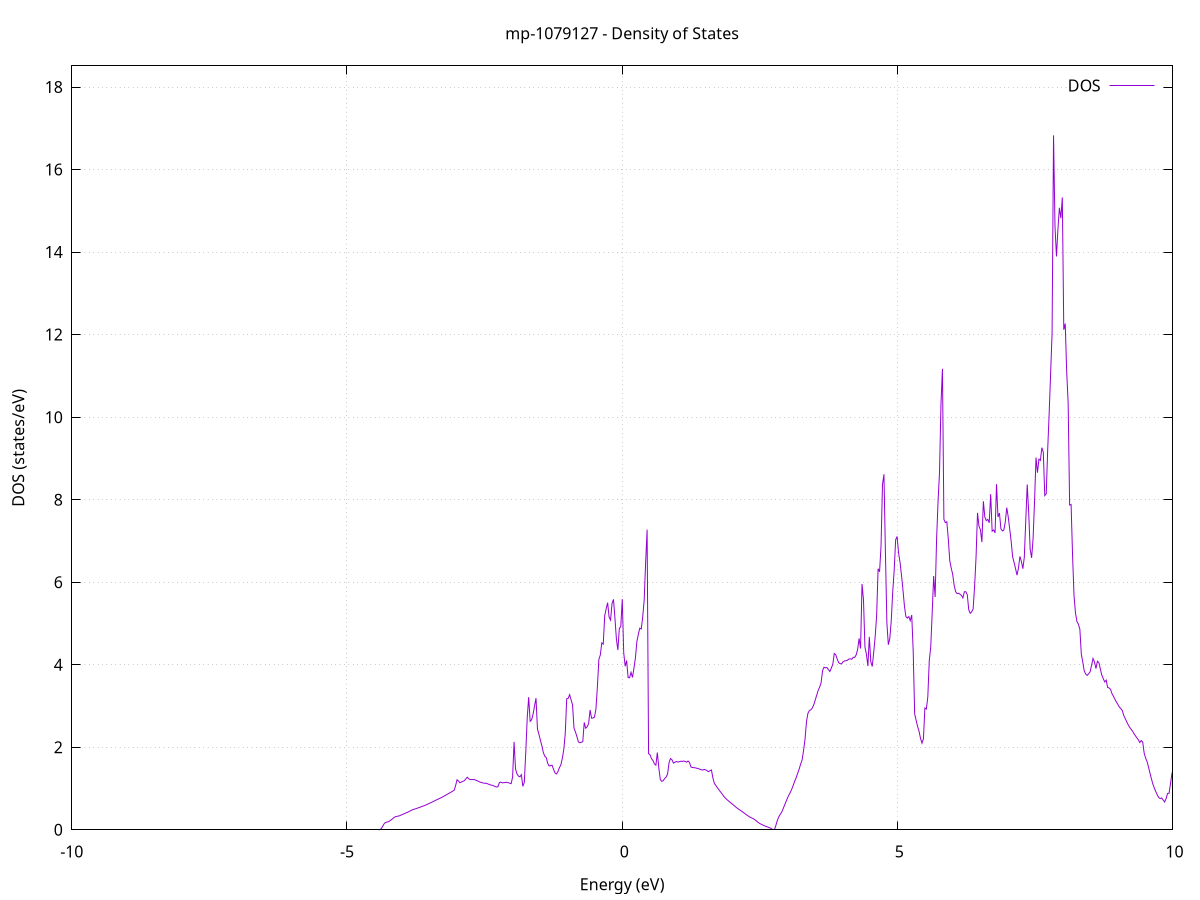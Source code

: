 set title 'mp-1079127 - Density of States'
set xlabel 'Energy (eV)'
set ylabel 'DOS (states/eV)'
set grid
set xrange [-10:10]
set yrange [0:18.513]
set xzeroaxis lt -1
set terminal png size 800,600
set output 'mp-1079127_dos_gnuplot.png'
plot '-' using 1:2 with lines title 'DOS'
-30.600700 0.000000
-30.574100 0.000000
-30.547600 0.000000
-30.521000 0.000000
-30.494400 0.000000
-30.467900 0.000000
-30.441300 0.000000
-30.414700 0.000000
-30.388200 0.000000
-30.361600 0.000000
-30.335000 0.000000
-30.308500 0.000000
-30.281900 0.000000
-30.255300 0.000000
-30.228800 0.000000
-30.202200 0.000000
-30.175700 0.000000
-30.149100 0.000000
-30.122500 0.000000
-30.096000 0.000000
-30.069400 0.000000
-30.042800 0.000000
-30.016300 0.000000
-29.989700 0.000000
-29.963100 0.000000
-29.936600 0.000000
-29.910000 0.000000
-29.883400 0.000000
-29.856900 0.000000
-29.830300 0.000000
-29.803700 0.000000
-29.777200 0.000000
-29.750600 0.000000
-29.724100 0.000000
-29.697500 0.000000
-29.670900 0.000000
-29.644400 0.000000
-29.617800 0.000000
-29.591200 0.000000
-29.564700 0.000000
-29.538100 0.000000
-29.511500 0.000000
-29.485000 0.000000
-29.458400 0.000000
-29.431800 0.000000
-29.405300 0.000000
-29.378700 0.000000
-29.352100 0.000000
-29.325600 0.000000
-29.299000 0.000000
-29.272400 0.000000
-29.245900 0.000000
-29.219300 0.000000
-29.192800 0.000000
-29.166200 0.000000
-29.139600 0.000000
-29.113100 0.000000
-29.086500 0.000000
-29.059900 0.000000
-29.033400 0.000000
-29.006800 0.000000
-28.980200 0.000000
-28.953700 0.000000
-28.927100 0.000000
-28.900500 0.000000
-28.874000 0.000000
-28.847400 0.000000
-28.820800 0.000000
-28.794300 0.000000
-28.767700 0.000000
-28.741200 0.000000
-28.714600 0.000000
-28.688000 0.000000
-28.661500 0.000000
-28.634900 0.000000
-28.608300 0.000000
-28.581800 0.000000
-28.555200 0.000000
-28.528600 0.000000
-28.502100 0.000000
-28.475500 0.000000
-28.448900 0.000000
-28.422400 0.000000
-28.395800 0.000000
-28.369200 0.000000
-28.342700 0.000000
-28.316100 0.000000
-28.289600 0.000000
-28.263000 0.000000
-28.236400 0.000000
-28.209900 0.000000
-28.183300 0.142600
-28.156700 9.800000
-28.130200 18.953000
-28.103600 30.286500
-28.077000 31.082400
-28.050500 36.829400
-28.023900 35.141000
-27.997300 43.321900
-27.970800 50.538000
-27.944200 44.387200
-27.917600 44.848300
-27.891100 30.655800
-27.864500 71.121500
-27.837900 83.865300
-27.811400 89.961700
-27.784800 78.749600
-27.758300 58.322700
-27.731700 19.157300
-27.705100 66.079600
-27.678600 92.275400
-27.652000 0.000000
-27.625400 0.000000
-27.598900 0.000000
-27.572300 0.000000
-27.545700 0.000000
-27.519200 0.000000
-27.492600 0.000000
-27.466000 0.000000
-27.439500 0.000000
-27.412900 0.000000
-27.386300 0.000000
-27.359800 0.000000
-27.333200 0.000000
-27.306700 0.000000
-27.280100 0.000000
-27.253500 0.000000
-27.227000 0.000000
-27.200400 0.000000
-27.173800 0.000000
-27.147300 0.000000
-27.120700 0.000000
-27.094100 0.000000
-27.067600 0.000000
-27.041000 0.000000
-27.014400 0.000000
-26.987900 0.000000
-26.961300 0.000000
-26.934700 0.000000
-26.908200 0.000000
-26.881600 0.000000
-26.855100 0.000000
-26.828500 0.000000
-26.801900 0.000000
-26.775400 0.000000
-26.748800 0.000000
-26.722200 0.000000
-26.695700 0.000000
-26.669100 0.000000
-26.642500 0.000000
-26.616000 0.000000
-26.589400 0.000000
-26.562800 0.000000
-26.536300 0.000000
-26.509700 0.000000
-26.483100 0.000000
-26.456600 0.000000
-26.430000 0.000000
-26.403400 0.000000
-26.376900 0.000000
-26.350300 0.000000
-26.323800 0.000000
-26.297200 0.000000
-26.270600 0.000000
-26.244100 0.000000
-26.217500 0.000000
-26.190900 0.000000
-26.164400 0.000000
-26.137800 0.000000
-26.111200 0.000000
-26.084700 0.000000
-26.058100 0.000000
-26.031500 0.000000
-26.005000 0.000000
-25.978400 0.000000
-25.951800 0.000000
-25.925300 0.000000
-25.898700 0.000000
-25.872200 0.000000
-25.845600 0.000000
-25.819000 0.000000
-25.792500 0.000000
-25.765900 0.000000
-25.739300 0.000000
-25.712800 0.000000
-25.686200 0.000000
-25.659600 0.000000
-25.633100 0.000000
-25.606500 0.000000
-25.579900 0.000000
-25.553400 0.000000
-25.526800 0.000000
-25.500200 0.000000
-25.473700 0.000000
-25.447100 0.000000
-25.420500 0.000000
-25.394000 0.000000
-25.367400 0.000000
-25.340900 0.000000
-25.314300 0.000000
-25.287700 0.000000
-25.261200 0.000000
-25.234600 0.000000
-25.208000 0.000000
-25.181500 0.000000
-25.154900 0.000000
-25.128300 0.000000
-25.101800 0.000000
-25.075200 0.000000
-25.048600 0.000000
-25.022100 0.000000
-24.995500 0.000000
-24.968900 0.000000
-24.942400 0.000000
-24.915800 0.000000
-24.889300 0.000000
-24.862700 0.000000
-24.836100 0.000000
-24.809600 0.000000
-24.783000 0.000000
-24.756400 0.000000
-24.729900 0.000000
-24.703300 0.000000
-24.676700 0.000000
-24.650200 0.000000
-24.623600 0.000000
-24.597000 0.000000
-24.570500 0.000000
-24.543900 0.000000
-24.517300 0.000000
-24.490800 0.000000
-24.464200 0.000000
-24.437700 0.000000
-24.411100 0.000000
-24.384500 0.000000
-24.358000 0.000000
-24.331400 0.000000
-24.304800 0.000000
-24.278300 0.000000
-24.251700 0.000000
-24.225100 0.000000
-24.198600 0.000000
-24.172000 0.000000
-24.145400 0.000000
-24.118900 0.000000
-24.092300 0.000000
-24.065700 0.000000
-24.039200 0.000000
-24.012600 0.000000
-23.986000 0.000000
-23.959500 0.000000
-23.932900 0.000000
-23.906400 0.000000
-23.879800 0.000000
-23.853200 0.000000
-23.826700 0.000000
-23.800100 0.000000
-23.773500 0.000000
-23.747000 0.000000
-23.720400 0.000000
-23.693800 0.000000
-23.667300 0.000000
-23.640700 0.000000
-23.614100 0.000000
-23.587600 0.000000
-23.561000 0.000000
-23.534400 0.000000
-23.507900 0.000000
-23.481300 0.000000
-23.454800 0.000000
-23.428200 0.000000
-23.401600 0.000000
-23.375100 0.000000
-23.348500 0.000000
-23.321900 0.000000
-23.295400 0.000000
-23.268800 0.000000
-23.242200 0.000000
-23.215700 0.000000
-23.189100 0.000000
-23.162500 0.000000
-23.136000 0.000000
-23.109400 0.000000
-23.082800 0.000000
-23.056300 0.000000
-23.029700 0.000000
-23.003200 0.000000
-22.976600 0.000000
-22.950000 0.000000
-22.923500 0.000000
-22.896900 0.000000
-22.870300 0.000000
-22.843800 0.000000
-22.817200 0.000000
-22.790600 0.000000
-22.764100 0.000000
-22.737500 0.000000
-22.710900 0.000000
-22.684400 0.000000
-22.657800 0.000000
-22.631200 0.000000
-22.604700 0.000000
-22.578100 0.000000
-22.551500 0.000000
-22.525000 0.000000
-22.498400 0.000000
-22.471900 0.000000
-22.445300 0.000000
-22.418700 0.000000
-22.392200 0.000000
-22.365600 0.000000
-22.339000 0.000000
-22.312500 0.000000
-22.285900 0.000000
-22.259300 0.000000
-22.232800 0.000000
-22.206200 0.000000
-22.179600 0.000000
-22.153100 0.000000
-22.126500 0.000000
-22.099900 0.000000
-22.073400 0.000000
-22.046800 0.000000
-22.020300 0.000000
-21.993700 0.000000
-21.967100 0.000000
-21.940600 0.000000
-21.914000 0.000000
-21.887400 0.000000
-21.860900 0.000000
-21.834300 0.000000
-21.807700 0.000000
-21.781200 0.000000
-21.754600 0.000000
-21.728000 0.000000
-21.701500 0.000000
-21.674900 0.000000
-21.648300 0.000000
-21.621800 0.000000
-21.595200 0.000000
-21.568700 0.000000
-21.542100 0.000000
-21.515500 0.000000
-21.489000 0.000000
-21.462400 0.000000
-21.435800 0.000000
-21.409300 0.000000
-21.382700 0.000000
-21.356100 0.000000
-21.329600 0.000000
-21.303000 0.000000
-21.276400 0.000000
-21.249900 0.000000
-21.223300 0.000000
-21.196700 0.000000
-21.170200 0.000000
-21.143600 0.000000
-21.117000 0.000000
-21.090500 0.000000
-21.063900 0.000000
-21.037400 0.000000
-21.010800 0.000000
-20.984200 0.000000
-20.957700 0.000000
-20.931100 0.000000
-20.904500 0.000000
-20.878000 0.000000
-20.851400 0.000000
-20.824800 0.000000
-20.798300 0.000000
-20.771700 0.000000
-20.745100 0.000000
-20.718600 0.000000
-20.692000 0.000000
-20.665400 0.000000
-20.638900 0.000000
-20.612300 0.000000
-20.585800 0.000000
-20.559200 0.000000
-20.532600 0.000000
-20.506100 0.000000
-20.479500 0.000000
-20.452900 0.000000
-20.426400 0.000000
-20.399800 0.000000
-20.373200 0.000000
-20.346700 0.000000
-20.320100 0.000000
-20.293500 0.000000
-20.267000 0.000000
-20.240400 0.000000
-20.213800 0.000000
-20.187300 0.000000
-20.160700 0.000000
-20.134100 0.000000
-20.107600 0.000000
-20.081000 0.000000
-20.054500 0.000000
-20.027900 0.000000
-20.001300 0.000000
-19.974800 0.000000
-19.948200 0.000000
-19.921600 0.000000
-19.895100 0.000000
-19.868500 0.000000
-19.841900 0.000000
-19.815400 0.000000
-19.788800 0.000000
-19.762200 0.000000
-19.735700 0.000000
-19.709100 0.000000
-19.682500 0.000000
-19.656000 0.000000
-19.629400 0.000000
-19.602900 0.000000
-19.576300 0.000000
-19.549700 0.000000
-19.523200 0.000000
-19.496600 0.000000
-19.470000 0.000000
-19.443500 0.000000
-19.416900 0.000000
-19.390300 0.000000
-19.363800 0.000000
-19.337200 0.000000
-19.310600 0.000000
-19.284100 0.000000
-19.257500 0.000000
-19.230900 0.000000
-19.204400 0.000000
-19.177800 0.000000
-19.151300 0.000000
-19.124700 0.000000
-19.098100 0.000000
-19.071600 0.000000
-19.045000 0.000000
-19.018400 0.000000
-18.991900 0.000000
-18.965300 0.000000
-18.938700 0.000000
-18.912200 0.000000
-18.885600 0.000000
-18.859000 0.000000
-18.832500 0.000000
-18.805900 0.000000
-18.779300 0.000000
-18.752800 0.000000
-18.726200 0.000000
-18.699600 0.000000
-18.673100 0.000000
-18.646500 0.000000
-18.620000 0.000000
-18.593400 0.000000
-18.566800 0.000000
-18.540300 0.000000
-18.513700 0.000000
-18.487100 0.000000
-18.460600 0.000000
-18.434000 0.000000
-18.407400 0.000000
-18.380900 0.000000
-18.354300 0.000000
-18.327700 0.000000
-18.301200 0.000000
-18.274600 0.000000
-18.248000 0.000000
-18.221500 0.000000
-18.194900 0.000000
-18.168400 0.000000
-18.141800 0.000000
-18.115200 0.000000
-18.088700 0.000000
-18.062100 0.000000
-18.035500 0.000000
-18.009000 0.000000
-17.982400 0.000000
-17.955800 0.000000
-17.929300 0.000000
-17.902700 0.000000
-17.876100 0.000000
-17.849600 0.000000
-17.823000 0.000000
-17.796400 0.000000
-17.769900 0.000000
-17.743300 0.000000
-17.716800 0.000000
-17.690200 0.000000
-17.663600 0.000000
-17.637100 0.000000
-17.610500 0.000000
-17.583900 0.000000
-17.557400 0.000000
-17.530800 0.000000
-17.504200 0.000000
-17.477700 0.000000
-17.451100 0.000000
-17.424500 0.000000
-17.398000 0.000000
-17.371400 0.000000
-17.344800 0.000000
-17.318300 0.000000
-17.291700 0.000000
-17.265100 0.000000
-17.238600 0.000000
-17.212000 0.000000
-17.185500 0.000000
-17.158900 0.000000
-17.132300 0.000000
-17.105800 0.000000
-17.079200 0.000000
-17.052600 0.000000
-17.026100 0.000000
-16.999500 0.000000
-16.972900 0.000000
-16.946400 0.000000
-16.919800 0.000000
-16.893200 0.000000
-16.866700 0.000000
-16.840100 0.000000
-16.813500 0.000000
-16.787000 0.000000
-16.760400 0.000000
-16.733900 0.000000
-16.707300 0.000000
-16.680700 0.000000
-16.654200 0.000000
-16.627600 0.000000
-16.601000 0.000000
-16.574500 0.000000
-16.547900 0.000000
-16.521300 0.000000
-16.494800 0.000000
-16.468200 0.000000
-16.441600 0.000000
-16.415100 0.000000
-16.388500 0.000000
-16.361900 0.000000
-16.335400 0.000000
-16.308800 0.000000
-16.282200 0.000000
-16.255700 0.000000
-16.229100 0.000000
-16.202600 0.000000
-16.176000 0.000000
-16.149400 0.000000
-16.122900 0.000000
-16.096300 0.000000
-16.069700 0.000000
-16.043200 0.000000
-16.016600 0.000000
-15.990000 0.000000
-15.963500 0.000000
-15.936900 0.000000
-15.910300 0.000000
-15.883800 0.000000
-15.857200 0.000000
-15.830600 0.000000
-15.804100 0.000000
-15.777500 0.000000
-15.751000 0.000000
-15.724400 0.000000
-15.697800 0.000000
-15.671300 0.000000
-15.644700 0.000000
-15.618100 0.000000
-15.591600 0.000000
-15.565000 0.000000
-15.538400 0.000000
-15.511900 0.000000
-15.485300 0.000000
-15.458700 0.000000
-15.432200 0.000000
-15.405600 0.000000
-15.379000 0.000000
-15.352500 0.000000
-15.325900 0.000000
-15.299400 0.000000
-15.272800 0.000000
-15.246200 0.000000
-15.219700 0.000000
-15.193100 0.000000
-15.166500 0.000000
-15.140000 0.000000
-15.113400 0.000000
-15.086800 0.000000
-15.060300 0.000000
-15.033700 0.000000
-15.007100 0.000000
-14.980600 0.000000
-14.954000 0.000000
-14.927400 0.000000
-14.900900 0.000000
-14.874300 0.000000
-14.847700 0.000000
-14.821200 0.000000
-14.794600 0.000000
-14.768100 0.000000
-14.741500 0.000000
-14.714900 0.000000
-14.688400 0.000000
-14.661800 0.000000
-14.635200 0.000000
-14.608700 0.000000
-14.582100 0.000000
-14.555500 0.000000
-14.529000 0.000000
-14.502400 0.000000
-14.475800 0.000000
-14.449300 0.000000
-14.422700 0.000000
-14.396100 0.000000
-14.369600 0.000000
-14.343000 0.000000
-14.316500 0.000000
-14.289900 0.000000
-14.263300 0.000000
-14.236800 0.000000
-14.210200 0.000000
-14.183600 0.000000
-14.157100 0.000000
-14.130500 0.000000
-14.103900 0.000000
-14.077400 0.000000
-14.050800 0.000000
-14.024200 0.000000
-13.997700 0.000000
-13.971100 0.000000
-13.944500 0.000000
-13.918000 0.000000
-13.891400 0.000000
-13.864900 0.000000
-13.838300 0.000000
-13.811700 0.000000
-13.785200 0.000000
-13.758600 0.000000
-13.732000 0.000000
-13.705500 0.000000
-13.678900 0.000000
-13.652300 0.000000
-13.625800 0.000000
-13.599200 0.000000
-13.572600 0.000000
-13.546100 0.000000
-13.519500 0.000000
-13.492900 0.000000
-13.466400 0.000000
-13.439800 0.000000
-13.413200 0.000000
-13.386700 0.000000
-13.360100 0.000000
-13.333600 0.000000
-13.307000 0.000000
-13.280400 0.000000
-13.253900 0.000000
-13.227300 0.000000
-13.200700 0.000000
-13.174200 0.000000
-13.147600 0.000000
-13.121000 0.000000
-13.094500 0.000000
-13.067900 0.000000
-13.041300 0.000000
-13.014800 0.000000
-12.988200 0.000000
-12.961600 0.000000
-12.935100 0.000000
-12.908500 0.000000
-12.882000 0.000000
-12.855400 0.000000
-12.828800 0.000000
-12.802300 0.000000
-12.775700 0.000000
-12.749100 0.000000
-12.722600 0.000000
-12.696000 0.000000
-12.669400 0.000000
-12.642900 0.000000
-12.616300 0.000000
-12.589700 0.000000
-12.563200 0.000000
-12.536600 0.000000
-12.510000 0.000000
-12.483500 0.000000
-12.456900 0.000000
-12.430400 0.000000
-12.403800 0.000000
-12.377200 0.000000
-12.350700 0.000000
-12.324100 0.000000
-12.297500 0.000000
-12.271000 0.000000
-12.244400 0.000000
-12.217800 0.000000
-12.191300 0.000000
-12.164700 0.000000
-12.138100 0.000000
-12.111600 0.000000
-12.085000 0.000000
-12.058400 0.000000
-12.031900 0.000000
-12.005300 0.000000
-11.978700 0.000000
-11.952200 0.000000
-11.925600 0.000000
-11.899100 0.000000
-11.872500 0.000000
-11.845900 0.000000
-11.819400 0.000000
-11.792800 0.000000
-11.766200 0.000000
-11.739700 0.000000
-11.713100 0.000000
-11.686500 0.000000
-11.660000 0.000000
-11.633400 0.000000
-11.606800 0.000000
-11.580300 0.000000
-11.553700 0.000000
-11.527100 0.000000
-11.500600 0.000000
-11.474000 0.000000
-11.447500 0.000000
-11.420900 0.000000
-11.394300 0.000000
-11.367800 0.000000
-11.341200 0.000000
-11.314600 0.000000
-11.288100 0.000000
-11.261500 0.000000
-11.234900 0.000000
-11.208400 0.000000
-11.181800 0.000000
-11.155200 0.000000
-11.128700 0.000000
-11.102100 0.000000
-11.075500 0.000000
-11.049000 0.000000
-11.022400 0.000000
-10.995800 0.000000
-10.969300 0.000000
-10.942700 0.000000
-10.916200 0.000000
-10.889600 0.000000
-10.863000 0.000000
-10.836500 0.000000
-10.809900 0.000000
-10.783300 0.000000
-10.756800 0.000000
-10.730200 0.000000
-10.703600 0.000000
-10.677100 0.000000
-10.650500 0.000000
-10.623900 0.000000
-10.597400 0.000000
-10.570800 0.000000
-10.544200 0.000000
-10.517700 0.000000
-10.491100 0.000000
-10.464600 0.000000
-10.438000 0.000000
-10.411400 0.000000
-10.384900 0.000000
-10.358300 0.000000
-10.331700 0.000000
-10.305200 0.000000
-10.278600 0.000000
-10.252000 0.000000
-10.225500 0.000000
-10.198900 0.000000
-10.172300 0.000000
-10.145800 0.000000
-10.119200 0.000000
-10.092600 0.000000
-10.066100 0.000000
-10.039500 0.000000
-10.013000 0.000000
-9.986400 0.000000
-9.959800 0.000000
-9.933300 0.000000
-9.906700 0.000000
-9.880100 0.000000
-9.853600 0.000000
-9.827000 0.000000
-9.800400 0.000000
-9.773900 0.000000
-9.747300 0.000000
-9.720700 0.000000
-9.694200 0.000000
-9.667600 0.000000
-9.641000 0.000000
-9.614500 0.000000
-9.587900 0.000000
-9.561300 0.000000
-9.534800 0.000000
-9.508200 0.000000
-9.481700 0.000000
-9.455100 0.000000
-9.428500 0.000000
-9.402000 0.000000
-9.375400 0.000000
-9.348800 0.000000
-9.322300 0.000000
-9.295700 0.000000
-9.269100 0.000000
-9.242600 0.000000
-9.216000 0.000000
-9.189400 0.000000
-9.162900 0.000000
-9.136300 0.000000
-9.109700 0.000000
-9.083200 0.000000
-9.056600 0.000000
-9.030100 0.000000
-9.003500 0.000000
-8.976900 0.000000
-8.950400 0.000000
-8.923800 0.000000
-8.897200 0.000000
-8.870700 0.000000
-8.844100 0.000000
-8.817500 0.000000
-8.791000 0.000000
-8.764400 0.000000
-8.737800 0.000000
-8.711300 0.000000
-8.684700 0.000000
-8.658100 0.000000
-8.631600 0.000000
-8.605000 0.000000
-8.578500 0.000000
-8.551900 0.000000
-8.525300 0.000000
-8.498800 0.000000
-8.472200 0.000000
-8.445600 0.000000
-8.419100 0.000000
-8.392500 0.000000
-8.365900 0.000000
-8.339400 0.000000
-8.312800 0.000000
-8.286200 0.000000
-8.259700 0.000000
-8.233100 0.000000
-8.206500 0.000000
-8.180000 0.000000
-8.153400 0.000000
-8.126800 0.000000
-8.100300 0.000000
-8.073700 0.000000
-8.047200 0.000000
-8.020600 0.000000
-7.994000 0.000000
-7.967500 0.000000
-7.940900 0.000000
-7.914300 0.000000
-7.887800 0.000000
-7.861200 0.000000
-7.834600 0.000000
-7.808100 0.000000
-7.781500 0.000000
-7.754900 0.000000
-7.728400 0.000000
-7.701800 0.000000
-7.675200 0.000000
-7.648700 0.000000
-7.622100 0.000000
-7.595600 0.000000
-7.569000 0.000000
-7.542400 0.000000
-7.515900 0.000000
-7.489300 0.000000
-7.462700 0.000000
-7.436200 0.000000
-7.409600 0.000000
-7.383000 0.000000
-7.356500 0.000000
-7.329900 0.000000
-7.303300 0.000000
-7.276800 0.000000
-7.250200 0.000000
-7.223600 0.000000
-7.197100 0.000000
-7.170500 0.000000
-7.143900 0.000000
-7.117400 0.000000
-7.090800 0.000000
-7.064300 0.000000
-7.037700 0.000000
-7.011100 0.000000
-6.984600 0.000000
-6.958000 0.000000
-6.931400 0.000000
-6.904900 0.000000
-6.878300 0.000000
-6.851700 0.000000
-6.825200 0.000000
-6.798600 0.000000
-6.772000 0.000000
-6.745500 0.000000
-6.718900 0.000000
-6.692300 0.000000
-6.665800 0.000000
-6.639200 0.000000
-6.612700 0.000000
-6.586100 0.000000
-6.559500 0.000000
-6.533000 0.000000
-6.506400 0.000000
-6.479800 0.000000
-6.453300 0.000000
-6.426700 0.000000
-6.400100 0.000000
-6.373600 0.000000
-6.347000 0.000000
-6.320400 0.000000
-6.293900 0.000000
-6.267300 0.000000
-6.240700 0.000000
-6.214200 0.000000
-6.187600 0.000000
-6.161100 0.000000
-6.134500 0.000000
-6.107900 0.000000
-6.081400 0.000000
-6.054800 0.000000
-6.028200 0.000000
-6.001700 0.000000
-5.975100 0.000000
-5.948500 0.000000
-5.922000 0.000000
-5.895400 0.000000
-5.868800 0.000000
-5.842300 0.000000
-5.815700 0.000000
-5.789100 0.000000
-5.762600 0.000000
-5.736000 0.000000
-5.709400 0.000000
-5.682900 0.000000
-5.656300 0.000000
-5.629800 0.000000
-5.603200 0.000000
-5.576600 0.000000
-5.550100 0.000000
-5.523500 0.000000
-5.496900 0.000000
-5.470400 0.000000
-5.443800 0.000000
-5.417200 0.000000
-5.390700 0.000000
-5.364100 0.000000
-5.337500 0.000000
-5.311000 0.000000
-5.284400 0.000000
-5.257800 0.000000
-5.231300 0.000000
-5.204700 0.000000
-5.178200 0.000000
-5.151600 0.000000
-5.125000 0.000000
-5.098500 0.000000
-5.071900 0.000000
-5.045300 0.000000
-5.018800 0.000000
-4.992200 0.000000
-4.965600 0.000000
-4.939100 0.000000
-4.912500 0.000000
-4.885900 0.000000
-4.859400 0.000000
-4.832800 0.000000
-4.806200 0.000000
-4.779700 0.000000
-4.753100 0.000000
-4.726600 0.000000
-4.700000 0.000000
-4.673400 0.000000
-4.646900 0.000000
-4.620300 0.000000
-4.593700 0.000000
-4.567200 0.000000
-4.540600 0.000000
-4.514000 0.000000
-4.487500 0.000000
-4.460900 0.000000
-4.434300 0.000000
-4.407800 0.000900
-4.381200 0.022800
-4.354600 0.074300
-4.328100 0.139600
-4.301500 0.177200
-4.274900 0.186400
-4.248400 0.195300
-4.221800 0.215000
-4.195300 0.241900
-4.168700 0.270200
-4.142100 0.298800
-4.115600 0.318100
-4.089000 0.325900
-4.062400 0.332500
-4.035900 0.344900
-4.009300 0.360900
-3.982700 0.376600
-3.956200 0.392100
-3.929600 0.407400
-3.903000 0.422500
-3.876500 0.438800
-3.849900 0.457500
-3.823300 0.476700
-3.796800 0.491700
-3.770200 0.502400
-3.743700 0.513100
-3.717100 0.525500
-3.690500 0.538600
-3.664000 0.551500
-3.637400 0.564000
-3.610800 0.576200
-3.584300 0.590300
-3.557700 0.606400
-3.531100 0.622600
-3.504600 0.638900
-3.478000 0.655600
-3.451400 0.672700
-3.424900 0.690300
-3.398300 0.708200
-3.371700 0.725700
-3.345200 0.742000
-3.318600 0.757600
-3.292100 0.774700
-3.265500 0.793600
-3.238900 0.813200
-3.212400 0.833300
-3.185800 0.853300
-3.159200 0.873500
-3.132700 0.894300
-3.106100 0.915300
-3.079500 0.936500
-3.053000 0.957900
-3.026400 1.068700
-2.999800 1.211900
-2.973300 1.181300
-2.946700 1.139100
-2.920100 1.157800
-2.893600 1.174300
-2.867000 1.188500
-2.840400 1.233200
-2.813900 1.273800
-2.787300 1.237000
-2.760800 1.216100
-2.734200 1.217000
-2.707600 1.216400
-2.681100 1.216200
-2.654500 1.196100
-2.627900 1.186400
-2.601400 1.165700
-2.574800 1.152700
-2.548200 1.141500
-2.521700 1.133300
-2.495100 1.126700
-2.468500 1.127700
-2.442000 1.111900
-2.415400 1.098700
-2.388800 1.085000
-2.362300 1.078900
-2.335700 1.066800
-2.309200 1.047900
-2.282600 1.035500
-2.256000 1.045200
-2.229500 1.146600
-2.202900 1.154400
-2.176300 1.136800
-2.149800 1.142100
-2.123200 1.143500
-2.096600 1.151400
-2.070100 1.140800
-2.043500 1.128800
-2.016900 1.117500
-1.990400 1.276500
-1.963800 2.129900
-1.937200 1.470000
-1.910700 1.353700
-1.884100 1.301200
-1.857500 1.282300
-1.831000 1.335100
-1.804400 1.052100
-1.777900 1.151300
-1.751300 1.875100
-1.724700 2.714500
-1.698200 3.213900
-1.671600 2.629400
-1.645000 2.664800
-1.618500 2.802300
-1.591900 3.001100
-1.565300 3.189700
-1.538800 2.444000
-1.512200 2.313100
-1.485600 2.170700
-1.459100 2.039900
-1.432500 1.872900
-1.405900 1.783300
-1.379400 1.749900
-1.352800 1.609800
-1.326300 1.544700
-1.299700 1.558200
-1.273100 1.565100
-1.246600 1.462200
-1.220000 1.380000
-1.193400 1.352800
-1.166900 1.408500
-1.140300 1.503900
-1.113700 1.572200
-1.087200 1.728800
-1.060600 1.944100
-1.034000 2.320900
-1.007500 3.173600
-0.980900 3.184700
-0.954300 3.275000
-0.927800 3.150800
-0.901200 3.027800
-0.874700 2.461300
-0.848100 2.369700
-0.821500 2.257700
-0.795000 2.130000
-0.768400 2.109900
-0.741800 2.121400
-0.715300 2.136000
-0.688700 2.601600
-0.662100 2.461900
-0.635600 2.495500
-0.609000 2.576300
-0.582400 2.903800
-0.555900 2.703300
-0.529300 2.709100
-0.502700 2.731000
-0.476200 2.926400
-0.449600 3.464500
-0.423000 4.132000
-0.396500 4.236200
-0.369900 4.529400
-0.343400 4.500300
-0.316800 5.184200
-0.290200 5.357700
-0.263700 5.503900
-0.237100 5.154400
-0.210500 5.081500
-0.184000 5.484300
-0.157400 5.583500
-0.130800 5.128300
-0.104300 4.622300
-0.077700 4.355500
-0.051100 4.879000
-0.024600 4.925200
0.002000 5.589300
0.028600 4.289400
0.055100 3.962800
0.081700 4.102600
0.108200 3.690100
0.134800 3.684000
0.161400 3.816700
0.187900 3.691900
0.214500 3.917900
0.241100 4.165700
0.267600 4.559200
0.294200 4.737300
0.320800 4.887800
0.347300 4.866200
0.373900 5.162300
0.400500 5.566700
0.427000 6.486400
0.453600 7.272100
0.480200 1.845800
0.506700 1.817500
0.533300 1.723500
0.559800 1.680000
0.586400 1.595900
0.613000 1.566400
0.639500 1.871500
0.666100 1.505100
0.692700 1.220600
0.719200 1.173200
0.745800 1.190700
0.772400 1.242400
0.798900 1.278400
0.825500 1.352700
0.852100 1.625800
0.878600 1.726800
0.905200 1.697500
0.931800 1.616600
0.958300 1.633200
0.984900 1.655600
1.011500 1.641500
1.038000 1.649300
1.064600 1.661900
1.091100 1.655800
1.117700 1.666900
1.144300 1.654700
1.170800 1.638800
1.197400 1.667100
1.224000 1.630800
1.250500 1.521000
1.277100 1.509600
1.303700 1.505800
1.330200 1.500600
1.356800 1.491400
1.383400 1.481300
1.409900 1.469900
1.436500 1.454600
1.463100 1.447300
1.489600 1.461600
1.516200 1.453900
1.542700 1.432700
1.569300 1.407300
1.595900 1.432300
1.622400 1.449400
1.649000 1.255400
1.675600 1.124800
1.702100 1.074400
1.728700 1.023800
1.755300 0.974700
1.781800 0.928100
1.808400 0.882500
1.835000 0.834000
1.861500 0.787300
1.888100 0.749900
1.914700 0.719600
1.941200 0.689300
1.967800 0.659100
1.994300 0.629700
2.020900 0.601400
2.047500 0.572000
2.074000 0.540900
2.100600 0.513500
2.127200 0.489600
2.153700 0.465700
2.180300 0.441600
2.206900 0.415700
2.233400 0.388600
2.260000 0.362700
2.286600 0.338200
2.313100 0.314800
2.339700 0.296100
2.366300 0.278700
2.392800 0.260400
2.419400 0.237800
2.446000 0.205200
2.472500 0.177400
2.499100 0.154000
2.525600 0.134500
2.552200 0.117500
2.578800 0.101500
2.605300 0.086600
2.631900 0.072800
2.658500 0.060100
2.685000 0.046700
2.711600 0.028200
2.738200 0.000000
2.764700 0.000000
2.791300 0.096600
2.817900 0.217800
2.844400 0.309600
2.871000 0.370100
2.897600 0.421800
2.924100 0.504000
2.950700 0.596200
2.977200 0.682300
3.003800 0.768800
3.030400 0.842900
3.056900 0.909400
3.083500 0.990500
3.110100 1.082900
3.136600 1.183300
3.163200 1.265800
3.189800 1.372100
3.216300 1.470300
3.242900 1.589800
3.269500 1.688500
3.296000 1.917400
3.322600 2.189200
3.349200 2.617400
3.375700 2.823400
3.402300 2.889200
3.428900 2.907800
3.455400 2.952000
3.482000 3.031000
3.508500 3.145500
3.535100 3.261300
3.561700 3.377000
3.588200 3.456300
3.614800 3.563000
3.641400 3.856400
3.667900 3.939400
3.694500 3.923800
3.721100 3.933300
3.747600 3.880100
3.774200 3.835200
3.800800 3.919700
3.827300 4.007900
3.853900 4.270900
3.880500 4.242800
3.907000 4.139200
3.933600 4.051300
3.960100 4.026100
3.986700 4.020700
4.013300 4.069600
4.039800 4.091000
4.066400 4.097500
4.093000 4.108900
4.119500 4.138300
4.146100 4.141500
4.172700 4.132900
4.199200 4.179400
4.225800 4.178000
4.252400 4.239200
4.278900 4.370800
4.305500 4.638100
4.332100 4.392400
4.358600 5.956500
4.385200 5.571700
4.411700 4.425900
4.438300 4.253700
4.464900 3.970100
4.491400 4.675700
4.518000 4.070200
4.544600 3.958000
4.571100 4.302300
4.597700 4.682500
4.624300 5.190200
4.650800 6.326300
4.677400 6.254100
4.704000 6.876600
4.730500 8.365000
4.757100 8.614800
4.783700 6.721800
4.810200 5.014400
4.836800 4.484900
4.863400 4.635000
4.889900 5.075700
4.916500 5.769900
4.943000 6.285900
4.969600 7.026800
4.996200 7.109100
5.022700 6.707300
5.049300 6.483000
5.075900 6.166900
5.102400 5.816300
5.129000 5.425500
5.155600 5.165400
5.182100 5.129900
5.208700 5.167700
5.235300 5.068100
5.261800 5.206200
5.288400 4.336100
5.315000 2.809800
5.341500 2.653100
5.368100 2.504300
5.394600 2.389200
5.421200 2.217400
5.447800 2.098600
5.474300 2.206800
5.500900 2.951400
5.527500 2.926200
5.554000 3.221000
5.580600 4.102500
5.607200 4.427300
5.633700 5.263500
5.660300 6.150300
5.686900 5.639600
5.713400 7.033600
5.740000 7.963000
5.766600 8.659400
5.793100 10.310100
5.819700 11.172100
5.846200 7.523400
5.872800 7.442800
5.899400 7.464900
5.925900 7.058500
5.952500 6.528400
5.979100 6.341600
6.005600 6.194900
6.032200 5.927600
6.058800 5.772300
6.085300 5.724300
6.111900 5.730900
6.138500 5.709000
6.165000 5.681300
6.191600 5.618700
6.218200 5.767800
6.244700 5.769100
6.271300 5.695100
6.297900 5.330800
6.324400 5.246800
6.351000 5.279800
6.377500 5.354100
6.404100 5.893400
6.430700 6.614000
6.457200 7.680300
6.483800 7.355900
6.510400 7.270000
6.536900 6.972000
6.563500 7.962200
6.590100 7.577900
6.616600 7.491900
6.643200 7.522800
6.669800 7.440700
6.696300 8.132000
6.722900 7.235800
6.749500 7.267000
6.776000 7.194700
6.802600 8.374400
6.829100 7.581900
6.855700 7.674400
6.882300 7.293900
6.908800 7.242000
6.935400 7.262200
6.962000 7.465400
6.988500 7.807200
7.015100 7.584900
7.041700 7.295700
7.068200 6.995000
7.094800 6.616500
7.121400 6.481300
7.147900 6.330800
7.174500 6.170300
7.201100 6.343500
7.227600 6.624300
7.254200 6.503700
7.280800 6.327000
7.307300 6.600700
7.333900 7.494400
7.360400 8.367800
7.387000 7.689300
7.413600 6.800400
7.440100 6.589100
7.466700 7.051400
7.493300 7.954800
7.519800 9.020000
7.546400 8.654300
7.573000 8.982200
7.599500 8.950900
7.626100 9.259700
7.652700 9.149300
7.679200 8.098700
7.705800 8.145000
7.732400 9.215400
7.758900 10.086600
7.785500 11.064600
7.812000 12.031400
7.838600 16.830100
7.865200 14.612800
7.891700 13.894800
7.918300 14.555600
7.944900 15.073700
7.971400 14.820900
7.998000 15.324800
8.024600 12.117600
8.051100 12.267500
8.077700 11.096100
8.104300 10.336400
8.130800 7.869500
8.157400 7.883700
8.184000 6.658900
8.210500 5.671700
8.237100 5.254100
8.263600 5.045300
8.290200 4.982700
8.316800 4.861900
8.343300 4.256300
8.369900 4.059400
8.396500 3.847700
8.423000 3.773700
8.449600 3.740600
8.476200 3.781100
8.502700 3.826000
8.529300 3.985800
8.555900 4.151100
8.582400 4.064900
8.609000 3.907100
8.635600 4.084500
8.662100 4.053500
8.688700 3.898100
8.715300 3.749000
8.741800 3.662500
8.768400 3.583900
8.794900 3.627400
8.821500 3.449400
8.848100 3.437900
8.874600 3.401600
8.901200 3.296300
8.927800 3.233500
8.954300 3.162800
8.980900 3.095100
9.007500 3.039700
9.034000 2.974800
9.060600 2.936500
9.087200 2.891800
9.113700 2.771700
9.140300 2.697800
9.166900 2.620300
9.193400 2.547900
9.220000 2.487800
9.246500 2.439600
9.273100 2.393000
9.299700 2.330000
9.326200 2.278300
9.352800 2.227500
9.379400 2.180500
9.405900 2.114900
9.432500 2.161700
9.459100 2.126200
9.485600 1.854400
9.512200 1.736200
9.538800 1.649300
9.565300 1.514400
9.591900 1.366800
9.618500 1.225900
9.645000 1.102000
9.671600 1.004300
9.698100 0.918900
9.724700 0.841100
9.751300 0.781100
9.777800 0.756100
9.804400 0.770900
9.831000 0.718300
9.857500 0.673700
9.884100 0.757000
9.910700 0.881400
9.937200 0.884700
9.963800 1.118500
9.990400 1.372600
10.016900 1.431600
10.043500 1.644600
10.070100 1.894100
10.096600 2.232200
10.123200 2.611400
10.149800 2.407900
10.176300 2.696000
10.202900 3.081300
10.229400 3.301400
10.256000 3.403800
10.282600 3.557800
10.309100 3.764900
10.335700 4.037900
10.362300 3.878400
10.388800 3.703800
10.415400 4.142200
10.442000 4.593500
10.468500 4.450200
10.495100 5.353100
10.521700 4.913200
10.548200 3.515200
10.574800 4.333800
10.601400 5.073200
10.627900 4.773400
10.654500 4.572600
10.681000 4.068500
10.707600 3.986800
10.734200 3.952000
10.760700 3.928500
10.787300 3.838900
10.813900 3.601900
10.840400 3.525700
10.867000 3.446000
10.893600 3.390400
10.920100 3.273900
10.946700 3.192800
10.973300 3.644500
10.999800 3.215000
11.026400 2.874400
11.053000 2.509200
11.079500 2.363500
11.106100 2.403900
11.132600 3.481000
11.159200 3.954400
11.185800 3.688400
11.212300 3.077400
11.238900 2.345800
11.265500 2.074800
11.292000 1.885700
11.318600 1.736100
11.345200 1.623900
11.371700 1.546800
11.398300 1.479400
11.424900 1.420600
11.451400 1.370500
11.478000 1.332200
11.504600 1.300700
11.531100 1.273000
11.557700 1.248900
11.584300 1.232300
11.610800 1.220400
11.637400 1.209600
11.663900 1.198900
11.690500 1.188400
11.717100 1.178000
11.743600 1.168000
11.770200 1.158800
11.796800 1.150400
11.823300 1.136800
11.849900 1.125000
11.876500 1.114500
11.903000 1.111200
11.929600 1.110300
11.956200 1.126700
11.982700 1.132100
12.009300 1.136800
12.035900 1.140500
12.062400 1.139800
12.089000 1.140900
12.115500 1.144300
12.142100 1.146600
12.168700 1.149100
12.195200 1.123300
12.221800 1.123100
12.248400 1.120300
12.274900 1.119500
12.301500 1.120700
12.328100 1.123500
12.354600 1.144900
12.381200 1.249300
12.407800 1.372800
12.434300 1.482100
12.460900 1.594700
12.487500 1.715200
12.514000 1.854800
12.540600 2.056600
12.567200 2.198100
12.593700 2.389700
12.620300 2.659100
12.646800 2.893700
12.673400 2.835600
12.700000 2.932100
12.726500 3.095600
12.753100 3.320700
12.779700 3.559800
12.806200 3.732200
12.832800 3.887800
12.859400 4.075900
12.885900 4.345300
12.912500 4.512900
12.939100 4.091900
12.965600 4.147800
12.992200 4.055300
13.018800 3.596200
13.045300 3.160600
13.071900 2.809000
13.098400 2.525400
13.125000 2.314200
13.151600 2.073700
13.178100 2.074800
13.204700 2.157800
13.231300 2.318300
13.257800 2.444400
13.284400 2.518500
13.311000 2.580200
13.337500 2.611300
13.364100 2.631800
13.390700 2.534900
13.417200 2.537200
13.443800 2.518800
13.470400 2.618600
13.496900 3.033900
13.523500 3.100300
13.550000 3.354300
13.576600 3.848000
13.603200 4.161500
13.629700 4.985000
13.656300 4.256900
13.682900 4.230100
13.709400 4.197700
13.736000 4.316700
13.762600 4.451000
13.789100 5.170000
13.815700 4.820800
13.842300 4.714900
13.868800 4.594500
13.895400 4.467600
13.922000 4.742900
13.948500 4.698400
13.975100 4.656000
14.001700 4.520700
14.028200 4.374100
14.054800 4.365200
14.081300 4.066400
14.107900 4.037200
14.134500 3.959400
14.161000 4.058600
14.187600 4.108800
14.214200 4.191400
14.240700 4.260000
14.267300 4.334100
14.293900 4.478900
14.320400 4.538600
14.347000 4.513000
14.373600 4.375100
14.400100 4.050100
14.426700 3.938000
14.453300 3.785300
14.479800 3.831000
14.506400 4.005600
14.532900 4.282900
14.559500 4.250300
14.586100 4.173100
14.612600 4.479200
14.639200 5.330600
14.665800 5.017600
14.692300 4.232200
14.718900 4.030000
14.745500 4.095900
14.772000 4.012600
14.798600 3.730500
14.825200 3.652900
14.851700 3.986100
14.878300 4.100700
14.904900 4.369400
14.931400 4.675100
14.958000 5.253200
14.984500 5.414300
15.011100 4.623900
15.037700 4.245500
15.064200 3.860400
15.090800 3.498300
15.117400 3.032000
15.143900 2.829200
15.170500 2.226500
15.197100 2.176500
15.223600 2.098400
15.250200 2.126200
15.276800 2.169700
15.303300 2.240500
15.329900 2.384600
15.356500 2.487800
15.383000 2.585200
15.409600 2.741900
15.436200 2.896100
15.462700 2.899200
15.489300 2.932900
15.515800 2.942600
15.542400 2.906400
15.569000 2.989900
15.595500 2.807000
15.622100 2.694800
15.648700 2.563700
15.675200 2.369200
15.701800 2.259000
15.728400 2.339400
15.754900 2.370000
15.781500 2.424700
15.808100 2.856300
15.834600 2.536300
15.861200 2.479400
15.887800 2.520700
15.914300 2.438600
15.940900 2.314200
15.967400 2.322700
15.994000 2.320500
16.020600 2.282900
16.047100 2.245100
16.073700 2.229500
16.100300 2.228300
16.126800 2.246700
16.153400 2.408100
16.180000 2.446400
16.206500 2.197600
16.233100 2.352400
16.259700 2.698100
16.286200 2.776400
16.312800 2.987900
16.339400 2.816100
16.365900 2.730600
16.392500 2.655900
16.419100 2.602800
16.445600 2.500500
16.472200 2.424200
16.498700 2.347800
16.525300 2.335900
16.551900 2.332500
16.578400 2.393500
16.605000 2.599800
16.631600 2.653700
16.658100 2.747200
16.684700 2.846400
16.711300 2.833500
16.737800 2.834200
16.764400 2.931600
16.791000 2.972000
16.817500 3.038500
16.844100 2.969000
16.870700 2.926400
16.897200 2.839300
16.923800 2.804600
16.950300 2.752100
16.976900 2.661000
17.003500 2.614800
17.030000 2.578600
17.056600 2.562300
17.083200 2.477500
17.109700 2.367400
17.136300 2.302800
17.162900 2.212300
17.189400 2.117700
17.216000 2.073200
17.242600 2.041400
17.269100 2.018100
17.295700 2.063100
17.322300 2.083600
17.348800 2.046300
17.375400 2.044000
17.401900 1.991400
17.428500 2.031700
17.455100 2.064100
17.481600 2.152400
17.508200 2.296800
17.534800 2.318400
17.561300 2.293300
17.587900 2.253500
17.614500 2.158100
17.641000 2.049800
17.667600 1.958600
17.694200 1.897300
17.720700 1.885200
17.747300 1.884300
17.773900 1.890100
17.800400 1.904000
17.827000 1.920200
17.853600 1.886500
17.880100 1.862900
17.906700 1.864900
17.933200 1.870600
17.959800 1.838700
17.986400 1.668900
18.012900 1.512200
18.039500 1.391000
18.066100 1.328100
18.092600 1.264400
18.119200 1.238500
18.145800 1.218300
18.172300 1.160800
18.198900 1.090800
18.225500 1.028100
18.252000 0.997800
18.278600 0.974700
18.305200 0.957000
18.331700 0.920500
18.358300 0.878900
18.384800 0.841300
18.411400 0.806600
18.438000 0.772500
18.464500 0.749600
18.491100 0.723200
18.517700 0.695900
18.544200 0.659200
18.570800 0.607500
18.597400 0.582700
18.623900 0.558700
18.650500 0.536800
18.677100 0.516100
18.703600 0.496800
18.730200 0.481100
18.756800 0.470500
18.783300 0.460300
18.809900 0.437900
18.836400 0.430600
18.863000 0.423500
18.889600 0.416700
18.916100 0.410000
18.942700 0.403700
18.969300 0.399900
18.995800 0.396100
19.022400 0.395800
19.049000 0.391700
19.075500 0.408100
19.102100 0.398200
19.128700 0.388900
19.155200 0.376300
19.181800 0.362800
19.208400 0.349800
19.234900 0.336000
19.261500 0.321000
19.288100 0.304800
19.314600 0.270900
19.341200 0.255200
19.367700 0.251800
19.394300 0.242700
19.420900 0.240800
19.447400 0.227600
19.474000 0.214800
19.500600 0.202600
19.527100 0.194300
19.553700 0.183500
19.580300 0.159100
19.606800 0.150700
19.633400 0.142500
19.660000 0.134700
19.686500 0.127000
19.713100 0.119700
19.739700 0.112600
19.766200 0.108200
19.792800 0.103000
19.819300 0.097900
19.845900 0.070800
19.872500 0.069200
19.899000 0.092100
19.925600 0.084000
19.952200 0.076200
19.978700 0.068700
20.005300 0.061400
20.031900 0.054500
20.058400 0.047900
20.085000 0.041500
20.111600 0.035500
20.138100 0.000000
20.164700 0.000000
20.191300 0.000000
20.217800 0.000000
20.244400 0.000000
20.270900 0.000000
20.297500 0.000000
20.324100 0.000000
20.350600 0.000000
20.377200 0.000000
20.403800 0.000000
20.430300 0.000000
20.456900 0.000000
20.483500 0.000000
20.510000 0.000000
20.536600 0.000000
20.563200 0.000000
20.589700 0.000000
20.616300 0.000000
20.642900 0.000000
20.669400 0.000000
20.696000 0.000000
20.722600 0.000000
20.749100 0.000000
20.775700 0.000000
20.802200 0.000000
20.828800 0.000000
20.855400 0.000000
20.881900 0.000000
20.908500 0.000000
20.935100 0.000000
20.961600 0.000000
20.988200 0.000000
21.014800 0.000000
21.041300 0.000000
21.067900 0.000000
21.094500 0.000000
21.121000 0.000000
21.147600 0.000000
21.174200 0.000000
21.200700 0.000000
21.227300 0.000000
21.253800 0.000000
21.280400 0.000000
21.307000 0.000000
21.333500 0.000000
21.360100 0.000000
21.386700 0.000000
21.413200 0.000000
21.439800 0.000000
21.466400 0.000000
21.492900 0.000000
21.519500 0.000000
21.546100 0.000000
21.572600 0.000000
21.599200 0.000000
21.625800 0.000000
21.652300 0.000000
21.678900 0.000000
21.705500 0.000000
21.732000 0.000000
21.758600 0.000000
21.785100 0.000000
21.811700 0.000000
21.838300 0.000000
21.864800 0.000000
21.891400 0.000000
21.918000 0.000000
21.944500 0.000000
21.971100 0.000000
21.997700 0.000000
22.024200 0.000000
22.050800 0.000000
22.077400 0.000000
22.103900 0.000000
22.130500 0.000000
22.157100 0.000000
22.183600 0.000000
22.210200 0.000000
22.236700 0.000000
22.263300 0.000000
22.289900 0.000000
22.316400 0.000000
22.343000 0.000000
22.369600 0.000000
22.396100 0.000000
22.422700 0.000000
22.449300 0.000000
22.475800 0.000000
22.502400 0.000000
22.529000 0.000000
e
